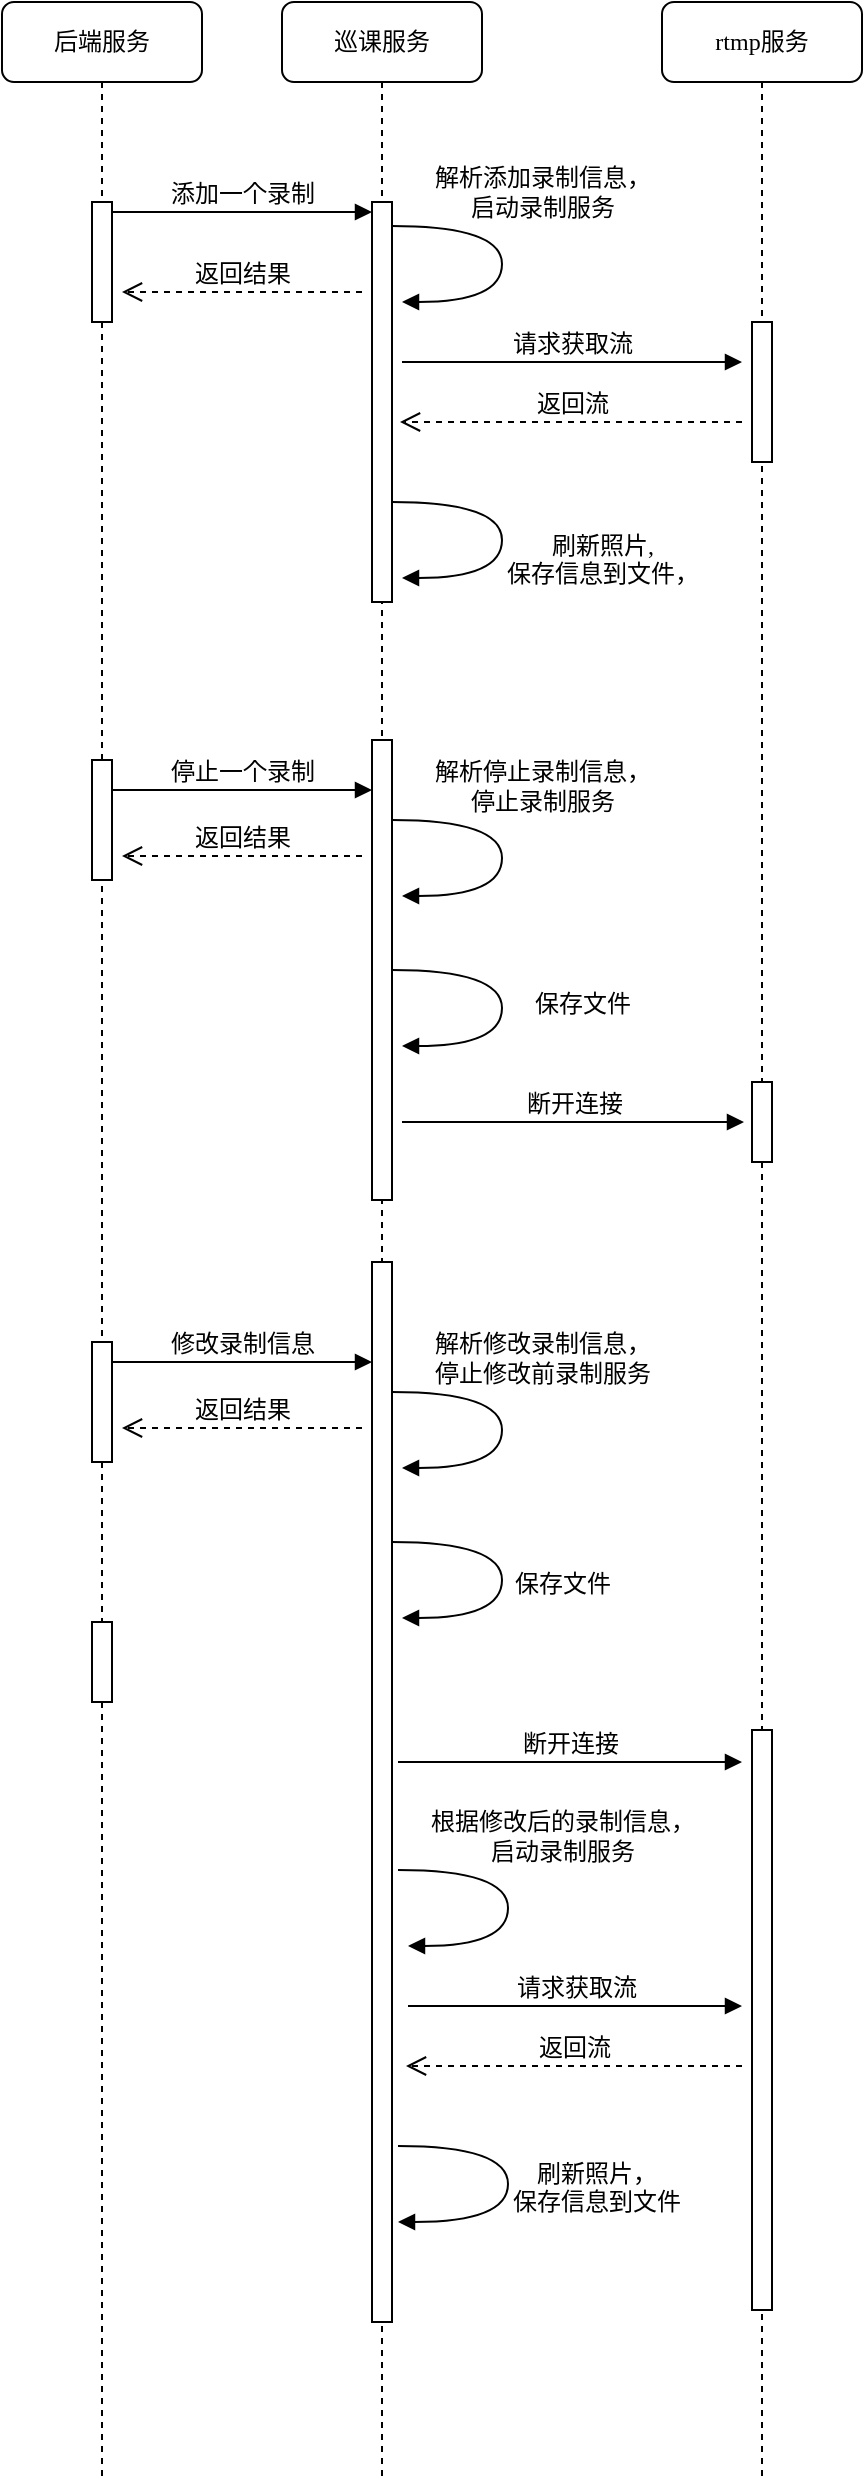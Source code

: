 <mxfile version="10.7.1" type="github"><diagram name="Page-1" id="13e1069c-82ec-6db2-03f1-153e76fe0fe0"><mxGraphModel dx="1634" dy="771" grid="1" gridSize="10" guides="1" tooltips="1" connect="1" arrows="1" fold="1" page="1" pageScale="1" pageWidth="1100" pageHeight="850" background="#ffffff" math="0" shadow="0"><root><mxCell id="0"/><mxCell id="1" parent="0"/><mxCell id="7baba1c4bc27f4b0-2" value="巡课服务" style="shape=umlLifeline;perimeter=lifelinePerimeter;whiteSpace=wrap;html=1;container=1;collapsible=0;recursiveResize=0;outlineConnect=0;rounded=1;shadow=0;comic=0;labelBackgroundColor=none;strokeColor=#000000;strokeWidth=1;fillColor=#FFFFFF;fontFamily=Verdana;fontSize=12;fontColor=#000000;align=center;" parent="1" vertex="1"><mxGeometry x="240" y="80" width="100" height="1240" as="geometry"/></mxCell><mxCell id="7baba1c4bc27f4b0-10" value="" style="html=1;points=[];perimeter=orthogonalPerimeter;rounded=0;shadow=0;comic=0;labelBackgroundColor=none;strokeColor=#000000;strokeWidth=1;fillColor=#FFFFFF;fontFamily=Verdana;fontSize=12;fontColor=#000000;align=center;" parent="7baba1c4bc27f4b0-2" vertex="1"><mxGeometry x="45" y="100" width="10" height="200" as="geometry"/></mxCell><mxCell id="APmuG6kXJHyPIFS81i-d-10" value="" style="html=1;points=[];perimeter=orthogonalPerimeter;rounded=0;shadow=0;comic=0;labelBackgroundColor=none;strokeColor=#000000;strokeWidth=1;fillColor=#FFFFFF;fontFamily=Verdana;fontSize=12;fontColor=#000000;align=center;" parent="7baba1c4bc27f4b0-2" vertex="1"><mxGeometry x="45" y="369" width="10" height="230" as="geometry"/></mxCell><mxCell id="APmuG6kXJHyPIFS81i-d-46" value="" style="html=1;points=[];perimeter=orthogonalPerimeter;" parent="7baba1c4bc27f4b0-2" vertex="1"><mxGeometry x="45" y="630" width="10" height="530" as="geometry"/></mxCell><mxCell id="7baba1c4bc27f4b0-3" value="rtmp服务" style="shape=umlLifeline;perimeter=lifelinePerimeter;whiteSpace=wrap;html=1;container=1;collapsible=0;recursiveResize=0;outlineConnect=0;rounded=1;shadow=0;comic=0;labelBackgroundColor=none;strokeColor=#000000;strokeWidth=1;fillColor=#FFFFFF;fontFamily=Verdana;fontSize=12;fontColor=#000000;align=center;" parent="1" vertex="1"><mxGeometry x="430" y="80" width="100" height="1240" as="geometry"/></mxCell><mxCell id="7baba1c4bc27f4b0-13" value="" style="html=1;points=[];perimeter=orthogonalPerimeter;rounded=0;shadow=0;comic=0;labelBackgroundColor=none;strokeColor=#000000;strokeWidth=1;fillColor=#FFFFFF;fontFamily=Verdana;fontSize=12;fontColor=#000000;align=center;" parent="7baba1c4bc27f4b0-3" vertex="1"><mxGeometry x="45" y="160" width="10" height="70" as="geometry"/></mxCell><mxCell id="APmuG6kXJHyPIFS81i-d-11" value="" style="html=1;points=[];perimeter=orthogonalPerimeter;rounded=0;shadow=0;comic=0;labelBackgroundColor=none;strokeColor=#000000;strokeWidth=1;fillColor=#FFFFFF;fontFamily=Verdana;fontSize=12;fontColor=#000000;align=center;" parent="7baba1c4bc27f4b0-3" vertex="1"><mxGeometry x="45" y="540" width="10" height="40" as="geometry"/></mxCell><mxCell id="APmuG6kXJHyPIFS81i-d-45" value="" style="html=1;points=[];perimeter=orthogonalPerimeter;rounded=0;shadow=0;comic=0;labelBackgroundColor=none;strokeColor=#000000;strokeWidth=1;fillColor=#FFFFFF;fontFamily=Verdana;fontSize=12;fontColor=#000000;align=center;" parent="7baba1c4bc27f4b0-3" vertex="1"><mxGeometry x="45" y="864" width="10" height="290" as="geometry"/></mxCell><mxCell id="7baba1c4bc27f4b0-8" value="后端服务" style="shape=umlLifeline;perimeter=lifelinePerimeter;whiteSpace=wrap;html=1;container=1;collapsible=0;recursiveResize=0;outlineConnect=0;rounded=1;shadow=0;comic=0;labelBackgroundColor=none;strokeColor=#000000;strokeWidth=1;fillColor=#FFFFFF;fontFamily=Verdana;fontSize=12;fontColor=#000000;align=center;" parent="1" vertex="1"><mxGeometry x="100" y="80" width="100" height="1240" as="geometry"/></mxCell><mxCell id="7baba1c4bc27f4b0-9" value="" style="html=1;points=[];perimeter=orthogonalPerimeter;rounded=0;shadow=0;comic=0;labelBackgroundColor=none;strokeColor=#000000;strokeWidth=1;fillColor=#FFFFFF;fontFamily=Verdana;fontSize=12;fontColor=#000000;align=center;" parent="7baba1c4bc27f4b0-8" vertex="1"><mxGeometry x="45" y="100" width="10" height="60" as="geometry"/></mxCell><mxCell id="APmuG6kXJHyPIFS81i-d-6" value="" style="html=1;points=[];perimeter=orthogonalPerimeter;rounded=0;shadow=0;comic=0;labelBackgroundColor=none;strokeColor=#000000;strokeWidth=1;fillColor=#FFFFFF;fontFamily=Verdana;fontSize=12;fontColor=#000000;align=center;" parent="7baba1c4bc27f4b0-8" vertex="1"><mxGeometry x="45" y="379" width="10" height="60" as="geometry"/></mxCell><mxCell id="APmuG6kXJHyPIFS81i-d-44" value="" style="html=1;points=[];perimeter=orthogonalPerimeter;" parent="7baba1c4bc27f4b0-8" vertex="1"><mxGeometry x="45" y="670" width="10" height="60" as="geometry"/></mxCell><mxCell id="9tiVatRZd_o6zstdZdK--2" value="" style="html=1;points=[];perimeter=orthogonalPerimeter;" vertex="1" parent="7baba1c4bc27f4b0-8"><mxGeometry x="45" y="810" width="10" height="40" as="geometry"/></mxCell><mxCell id="7baba1c4bc27f4b0-11" value="添加一个录制" style="html=1;verticalAlign=bottom;endArrow=block;entryX=0;entryY=0;labelBackgroundColor=none;fontFamily=Verdana;fontSize=12;edgeStyle=elbowEdgeStyle;elbow=vertical;" parent="1" edge="1"><mxGeometry relative="1" as="geometry"><mxPoint x="155" y="185" as="sourcePoint"/><mxPoint x="285" y="185" as="targetPoint"/></mxGeometry></mxCell><mxCell id="APmuG6kXJHyPIFS81i-d-1" value="&lt;div&gt;解析添加录制信息，&lt;/div&gt;&lt;div&gt;启动录制服务&lt;br&gt;&lt;/div&gt;" style="html=1;verticalAlign=bottom;endArrow=block;labelBackgroundColor=none;fontFamily=Verdana;fontSize=12;elbow=vertical;edgeStyle=orthogonalEdgeStyle;curved=1;entryX=1;entryY=0.286;entryPerimeter=0;exitX=1.038;exitY=0.345;exitPerimeter=0;" parent="1" edge="1"><mxGeometry x="-0.231" y="20" relative="1" as="geometry"><mxPoint x="295" y="192" as="sourcePoint"/><mxPoint x="300" y="230" as="targetPoint"/><Array as="points"><mxPoint x="350" y="192"/><mxPoint x="350" y="230"/></Array><mxPoint as="offset"/></mxGeometry></mxCell><mxCell id="APmuG6kXJHyPIFS81i-d-2" value="请求获取流" style="html=1;verticalAlign=bottom;endArrow=block;labelBackgroundColor=none;fontFamily=Verdana;fontSize=12;" parent="1" edge="1"><mxGeometry relative="1" as="geometry"><mxPoint x="300" y="260" as="sourcePoint"/><mxPoint x="470" y="260" as="targetPoint"/></mxGeometry></mxCell><mxCell id="APmuG6kXJHyPIFS81i-d-3" value="返回流" style="html=1;verticalAlign=bottom;endArrow=open;dashed=1;endSize=8;labelBackgroundColor=none;fontFamily=Verdana;fontSize=12;" parent="1" edge="1"><mxGeometry relative="1" as="geometry"><mxPoint x="299" y="290" as="targetPoint"/><mxPoint x="470" y="290" as="sourcePoint"/></mxGeometry></mxCell><mxCell id="APmuG6kXJHyPIFS81i-d-4" value="&lt;br&gt;&lt;div&gt;刷新照片,&lt;/div&gt;&lt;div&gt;保存信息到文件，&lt;/div&gt;&lt;div&gt;&lt;br&gt;&lt;/div&gt;" style="html=1;verticalAlign=bottom;endArrow=block;labelBackgroundColor=none;fontFamily=Verdana;fontSize=12;elbow=vertical;edgeStyle=orthogonalEdgeStyle;curved=1;entryX=1;entryY=0.286;entryPerimeter=0;exitX=1.038;exitY=0.345;exitPerimeter=0;" parent="1" edge="1"><mxGeometry x="0.301" y="55" relative="1" as="geometry"><mxPoint x="295" y="330" as="sourcePoint"/><mxPoint x="300" y="368" as="targetPoint"/><Array as="points"><mxPoint x="350" y="330"/><mxPoint x="350" y="368"/></Array><mxPoint x="50" y="-33" as="offset"/></mxGeometry></mxCell><mxCell id="APmuG6kXJHyPIFS81i-d-7" value="返回结果" style="html=1;verticalAlign=bottom;endArrow=open;dashed=1;endSize=8;labelBackgroundColor=none;fontFamily=Verdana;fontSize=12;" parent="1" edge="1"><mxGeometry relative="1" as="geometry"><mxPoint x="160" y="225" as="targetPoint"/><mxPoint x="280" y="225" as="sourcePoint"/></mxGeometry></mxCell><mxCell id="APmuG6kXJHyPIFS81i-d-8" value="停止一个录制" style="html=1;verticalAlign=bottom;endArrow=block;entryX=0;entryY=0;labelBackgroundColor=none;fontFamily=Verdana;fontSize=12;edgeStyle=elbowEdgeStyle;elbow=vertical;" parent="1" edge="1"><mxGeometry relative="1" as="geometry"><mxPoint x="155" y="474" as="sourcePoint"/><mxPoint x="285" y="474" as="targetPoint"/></mxGeometry></mxCell><mxCell id="APmuG6kXJHyPIFS81i-d-9" value="返回结果" style="html=1;verticalAlign=bottom;endArrow=open;dashed=1;endSize=8;labelBackgroundColor=none;fontFamily=Verdana;fontSize=12;" parent="1" edge="1"><mxGeometry relative="1" as="geometry"><mxPoint x="160" y="507" as="targetPoint"/><mxPoint x="280" y="507" as="sourcePoint"/></mxGeometry></mxCell><mxCell id="APmuG6kXJHyPIFS81i-d-12" value="&lt;div&gt;解析停止录制信息，&lt;/div&gt;&lt;div&gt;停止录制服务&lt;br&gt;&lt;/div&gt;" style="html=1;verticalAlign=bottom;endArrow=block;labelBackgroundColor=none;fontFamily=Verdana;fontSize=12;elbow=vertical;edgeStyle=orthogonalEdgeStyle;curved=1;entryX=1;entryY=0.286;entryPerimeter=0;exitX=1.038;exitY=0.345;exitPerimeter=0;" parent="1" edge="1"><mxGeometry x="-0.231" y="20" relative="1" as="geometry"><mxPoint x="295" y="489" as="sourcePoint"/><mxPoint x="300" y="527" as="targetPoint"/><Array as="points"><mxPoint x="350" y="489"/><mxPoint x="350" y="527"/></Array><mxPoint as="offset"/></mxGeometry></mxCell><mxCell id="APmuG6kXJHyPIFS81i-d-15" value="&lt;div&gt;保存文件&lt;/div&gt;" style="html=1;verticalAlign=bottom;endArrow=block;labelBackgroundColor=none;fontFamily=Verdana;fontSize=12;elbow=vertical;edgeStyle=orthogonalEdgeStyle;curved=1;entryX=1;entryY=0.286;entryPerimeter=0;exitX=1.038;exitY=0.345;exitPerimeter=0;" parent="1" edge="1"><mxGeometry x="0.301" y="-42" relative="1" as="geometry"><mxPoint x="295" y="564" as="sourcePoint"/><mxPoint x="300" y="602" as="targetPoint"/><Array as="points"><mxPoint x="350" y="564"/><mxPoint x="350" y="602"/></Array><mxPoint x="40" y="30" as="offset"/></mxGeometry></mxCell><mxCell id="APmuG6kXJHyPIFS81i-d-16" value="断开连接" style="html=1;verticalAlign=bottom;endArrow=block;labelBackgroundColor=none;fontFamily=Verdana;fontSize=12;entryX=-0.4;entryY=0.5;entryDx=0;entryDy=0;entryPerimeter=0;" parent="1" target="APmuG6kXJHyPIFS81i-d-11" edge="1"><mxGeometry relative="1" as="geometry"><mxPoint x="300" y="640" as="sourcePoint"/><mxPoint x="440" y="640" as="targetPoint"/></mxGeometry></mxCell><mxCell id="APmuG6kXJHyPIFS81i-d-37" value="修改录制信息" style="html=1;verticalAlign=bottom;endArrow=block;entryX=0;entryY=0;labelBackgroundColor=none;fontFamily=Verdana;fontSize=12;edgeStyle=elbowEdgeStyle;elbow=vertical;" parent="1" edge="1"><mxGeometry relative="1" as="geometry"><mxPoint x="155" y="760" as="sourcePoint"/><mxPoint x="285" y="760" as="targetPoint"/></mxGeometry></mxCell><mxCell id="APmuG6kXJHyPIFS81i-d-38" value="返回结果" style="html=1;verticalAlign=bottom;endArrow=open;dashed=1;endSize=8;labelBackgroundColor=none;fontFamily=Verdana;fontSize=12;" parent="1" edge="1"><mxGeometry relative="1" as="geometry"><mxPoint x="160" y="793" as="targetPoint"/><mxPoint x="280" y="793" as="sourcePoint"/></mxGeometry></mxCell><mxCell id="APmuG6kXJHyPIFS81i-d-39" value="&lt;div&gt;解析修改录制信息，&lt;/div&gt;&lt;div&gt;停止修改前录制服务&lt;br&gt;&lt;/div&gt;" style="html=1;verticalAlign=bottom;endArrow=block;labelBackgroundColor=none;fontFamily=Verdana;fontSize=12;elbow=vertical;edgeStyle=orthogonalEdgeStyle;curved=1;entryX=1;entryY=0.286;entryPerimeter=0;exitX=1.038;exitY=0.345;exitPerimeter=0;" parent="1" edge="1"><mxGeometry x="-0.231" y="20" relative="1" as="geometry"><mxPoint x="295" y="775" as="sourcePoint"/><mxPoint x="300" y="813" as="targetPoint"/><Array as="points"><mxPoint x="350" y="775"/><mxPoint x="350" y="813"/></Array><mxPoint as="offset"/></mxGeometry></mxCell><mxCell id="APmuG6kXJHyPIFS81i-d-40" value="&lt;div&gt;保存文件&lt;/div&gt;" style="html=1;verticalAlign=bottom;endArrow=block;labelBackgroundColor=none;fontFamily=Verdana;fontSize=12;elbow=vertical;edgeStyle=orthogonalEdgeStyle;curved=1;entryX=1;entryY=0.286;entryPerimeter=0;exitX=1.038;exitY=0.345;exitPerimeter=0;" parent="1" edge="1"><mxGeometry x="0.301" y="-31" relative="1" as="geometry"><mxPoint x="295" y="850" as="sourcePoint"/><mxPoint x="300" y="888" as="targetPoint"/><Array as="points"><mxPoint x="350" y="850"/><mxPoint x="350" y="888"/></Array><mxPoint x="30" y="23" as="offset"/></mxGeometry></mxCell><mxCell id="APmuG6kXJHyPIFS81i-d-41" value="断开连接" style="html=1;verticalAlign=bottom;endArrow=block;labelBackgroundColor=none;fontFamily=Verdana;fontSize=12;" parent="1" edge="1"><mxGeometry relative="1" as="geometry"><mxPoint x="298" y="960" as="sourcePoint"/><mxPoint x="470" y="960" as="targetPoint"/></mxGeometry></mxCell><mxCell id="APmuG6kXJHyPIFS81i-d-47" value="&lt;div&gt;根据修改后的录制信息，&lt;/div&gt;&lt;div&gt;启动录制服务&lt;br&gt;&lt;/div&gt;" style="html=1;verticalAlign=bottom;endArrow=block;labelBackgroundColor=none;fontFamily=Verdana;fontSize=12;elbow=vertical;edgeStyle=orthogonalEdgeStyle;curved=1;entryX=1;entryY=0.286;entryPerimeter=0;exitX=1.038;exitY=0.345;exitPerimeter=0;" parent="1" edge="1"><mxGeometry x="-0.231" y="27" relative="1" as="geometry"><mxPoint x="298" y="1014" as="sourcePoint"/><mxPoint x="303" y="1052" as="targetPoint"/><Array as="points"><mxPoint x="353" y="1014"/><mxPoint x="353" y="1052"/></Array><mxPoint as="offset"/></mxGeometry></mxCell><mxCell id="APmuG6kXJHyPIFS81i-d-48" value="请求获取流" style="html=1;verticalAlign=bottom;endArrow=block;labelBackgroundColor=none;fontFamily=Verdana;fontSize=12;" parent="1" edge="1"><mxGeometry relative="1" as="geometry"><mxPoint x="303" y="1082" as="sourcePoint"/><mxPoint x="470" y="1082" as="targetPoint"/></mxGeometry></mxCell><mxCell id="APmuG6kXJHyPIFS81i-d-49" value="返回流" style="html=1;verticalAlign=bottom;endArrow=open;dashed=1;endSize=8;labelBackgroundColor=none;fontFamily=Verdana;fontSize=12;" parent="1" edge="1"><mxGeometry relative="1" as="geometry"><mxPoint x="302" y="1112" as="targetPoint"/><mxPoint x="470" y="1112" as="sourcePoint"/></mxGeometry></mxCell><mxCell id="APmuG6kXJHyPIFS81i-d-50" value="&lt;br&gt;&lt;div&gt;刷新照片，&lt;/div&gt;&lt;div&gt;保存信息到文件&lt;/div&gt;&lt;div&gt;&lt;br&gt;&lt;/div&gt;" style="html=1;verticalAlign=bottom;endArrow=block;labelBackgroundColor=none;fontFamily=Verdana;fontSize=12;elbow=vertical;edgeStyle=orthogonalEdgeStyle;curved=1;exitX=1.038;exitY=0.345;exitPerimeter=0;" parent="1" edge="1"><mxGeometry x="0.301" y="49" relative="1" as="geometry"><mxPoint x="298" y="1152" as="sourcePoint"/><mxPoint x="298" y="1190" as="targetPoint"/><Array as="points"><mxPoint x="353" y="1152"/><mxPoint x="353" y="1190"/></Array><mxPoint x="47" y="-35" as="offset"/></mxGeometry></mxCell></root></mxGraphModel></diagram></mxfile>